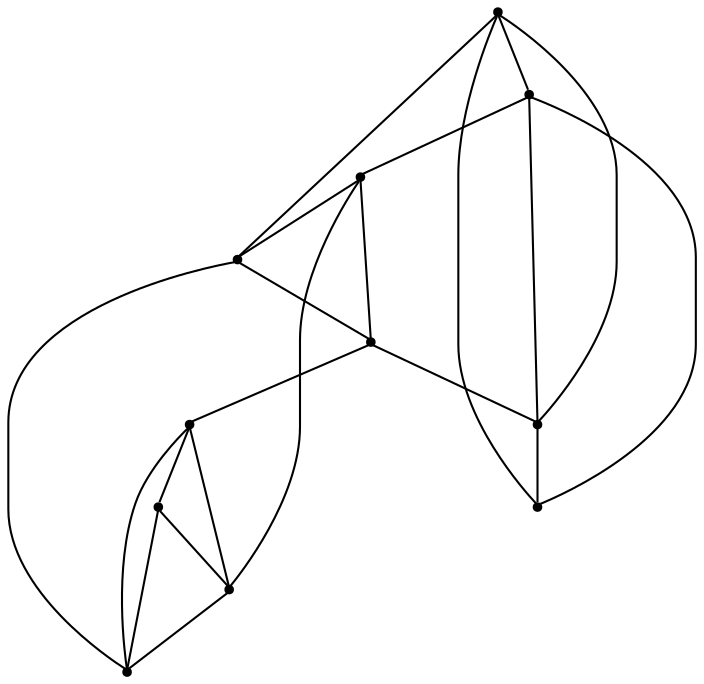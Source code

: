 graph {
  node [shape=point,comment="{\"directed\":false,\"doi\":\"10.1007/978-3-030-35802-0_27\",\"figure\":\"2 (2)\"}"]

  v0 [pos="1395.539012171469,1231.7103830792041"]
  v1 [pos="1395.539012171469,1400.1601415607095"]
  v2 [pos="1249.6615861917212,1315.9352623199568"]
  v3 [pos="892.82872605554,1484.380824017329"]
  v4 [pos="1346.9125040389586,1315.9352623199566"]
  v5 [pos="1087.3315473704886,1315.9352623199568"]
  v6 [pos="990.080645420356,1315.9352623199568"]
  v7 [pos="1184.58456363551,1315.9352623199568"]
  v8 [pos="941.454169082054,1400.1601415607095"]
  v9 [pos="941.454169082054,1231.7103830792041"]
  v10 [pos="892.82872605554,1147.489573447308"]

  v0 -- v1 [id="-1",pos="1395.539012171469,1231.7103830792041 1395.539012171469,1400.1601415607095 1395.539012171469,1400.1601415607095 1395.539012171469,1400.1601415607095"]
  v3 -- v10 [id="-2",pos="892.82872605554,1484.380824017329 892.82872605554,1147.489573447308 892.82872605554,1147.489573447308 892.82872605554,1147.489573447308"]
  v10 -- v7 [id="-3",pos="892.82872605554,1147.489573447308 1184.58456363551,1315.9352623199568 1184.58456363551,1315.9352623199568 1184.58456363551,1315.9352623199568"]
  v10 -- v0 [id="-4",pos="892.82872605554,1147.489573447308 1395.539012171469,1231.7103830792041 1395.539012171469,1231.7103830792041 1395.539012171469,1231.7103830792041"]
  v8 -- v9 [id="-5",pos="941.454169082054,1400.1601415607095 941.454169082054,1231.7103830792041 941.454169082054,1231.7103830792041 941.454169082054,1231.7103830792041"]
  v9 -- v5 [id="-6",pos="941.454169082054,1231.7103830792041 1087.3315473704886,1315.9352623199568 1087.3315473704886,1315.9352623199568 1087.3315473704886,1315.9352623199568"]
  v6 -- v9 [id="-7",pos="990.080645420356,1315.9352623199568 941.454169082054,1231.7103830792041 941.454169082054,1231.7103830792041 941.454169082054,1231.7103830792041"]
  v9 -- v10 [id="-8",pos="941.454169082054,1231.7103830792041 892.82872605554,1147.489573447308 892.82872605554,1147.489573447308 892.82872605554,1147.489573447308"]
  v6 -- v8 [id="-9",pos="990.080645420356,1315.9352623199568 941.454169082054,1400.1601415607095 941.454169082054,1400.1601415607095 941.454169082054,1400.1601415607095"]
  v8 -- v3 [id="-10",pos="941.454169082054,1400.1601415607095 892.82872605554,1484.380824017329 892.82872605554,1484.380824017329 892.82872605554,1484.380824017329"]
  v5 -- v8 [id="-11",pos="1087.3315473704886,1315.9352623199568 941.454169082054,1400.1601415607095 941.454169082054,1400.1601415607095 941.454169082054,1400.1601415607095"]
  v7 -- v3 [id="-12",pos="1184.58456363551,1315.9352623199568 892.82872605554,1484.380824017329 892.82872605554,1484.380824017329 892.82872605554,1484.380824017329"]
  v7 -- v2 [id="-13",pos="1184.58456363551,1315.9352623199568 1249.6615861917212,1315.9352623199568 1249.6615861917212,1315.9352623199568 1249.6615861917212,1315.9352623199568"]
  v7 -- v5 [id="-14",pos="1184.58456363551,1315.9352623199568 1087.3315473704886,1315.9352623199568 1087.3315473704886,1315.9352623199568 1087.3315473704886,1315.9352623199568"]
  v5 -- v6 [id="-15",pos="1087.3315473704886,1315.9352623199568 990.080645420356,1315.9352623199568 990.080645420356,1315.9352623199568 990.080645420356,1315.9352623199568"]
  v2 -- v4 [id="-16",pos="1249.6615861917212,1315.9352623199568 1346.9125040389586,1315.9352623199566 1346.9125040389586,1315.9352623199566 1346.9125040389586,1315.9352623199566"]
  v2 -- v0 [id="-17",pos="1249.6615861917212,1315.9352623199568 1395.539012171469,1231.7103830792041 1395.539012171469,1231.7103830792041 1395.539012171469,1231.7103830792041"]
  v4 -- v1 [id="-18",pos="1346.9125040389586,1315.9352623199566 1395.539012171469,1400.1601415607095 1395.539012171469,1400.1601415607095 1395.539012171469,1400.1601415607095"]
  v4 -- v0 [id="-19",pos="1346.9125040389586,1315.9352623199566 1395.539012171469,1231.7103830792041 1395.539012171469,1231.7103830792041 1395.539012171469,1231.7103830792041"]
  v1 -- v3 [id="-20",pos="1395.539012171469,1400.1601415607095 892.82872605554,1484.380824017329 892.82872605554,1484.380824017329 892.82872605554,1484.380824017329"]
  v1 -- v2 [id="-21",pos="1395.539012171469,1400.1601415607095 1249.6615861917212,1315.9352623199568 1249.6615861917212,1315.9352623199568 1249.6615861917212,1315.9352623199568"]
}